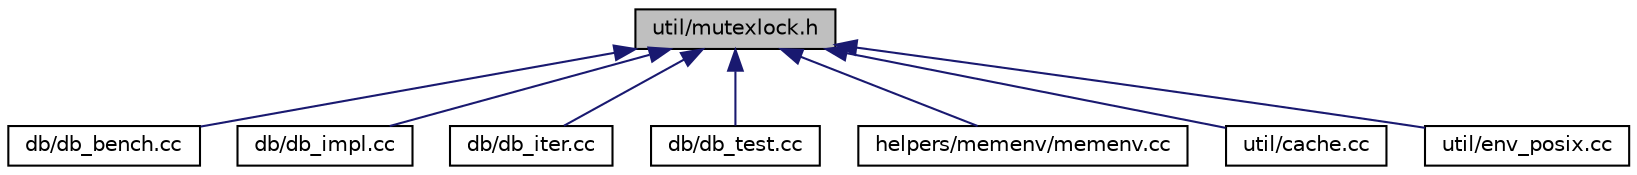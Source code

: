 digraph "util/mutexlock.h"
{
  edge [fontname="Helvetica",fontsize="10",labelfontname="Helvetica",labelfontsize="10"];
  node [fontname="Helvetica",fontsize="10",shape=record];
  Node1 [label="util/mutexlock.h",height=0.2,width=0.4,color="black", fillcolor="grey75", style="filled" fontcolor="black"];
  Node1 -> Node2 [dir="back",color="midnightblue",fontsize="10",style="solid"];
  Node2 [label="db/db_bench.cc",height=0.2,width=0.4,color="black", fillcolor="white", style="filled",URL="$db__bench_8cc.html"];
  Node1 -> Node3 [dir="back",color="midnightblue",fontsize="10",style="solid"];
  Node3 [label="db/db_impl.cc",height=0.2,width=0.4,color="black", fillcolor="white", style="filled",URL="$db__impl_8cc.html"];
  Node1 -> Node4 [dir="back",color="midnightblue",fontsize="10",style="solid"];
  Node4 [label="db/db_iter.cc",height=0.2,width=0.4,color="black", fillcolor="white", style="filled",URL="$db__iter_8cc.html"];
  Node1 -> Node5 [dir="back",color="midnightblue",fontsize="10",style="solid"];
  Node5 [label="db/db_test.cc",height=0.2,width=0.4,color="black", fillcolor="white", style="filled",URL="$db__test_8cc.html"];
  Node1 -> Node6 [dir="back",color="midnightblue",fontsize="10",style="solid"];
  Node6 [label="helpers/memenv/memenv.cc",height=0.2,width=0.4,color="black", fillcolor="white", style="filled",URL="$memenv_8cc.html"];
  Node1 -> Node7 [dir="back",color="midnightblue",fontsize="10",style="solid"];
  Node7 [label="util/cache.cc",height=0.2,width=0.4,color="black", fillcolor="white", style="filled",URL="$cache_8cc.html"];
  Node1 -> Node8 [dir="back",color="midnightblue",fontsize="10",style="solid"];
  Node8 [label="util/env_posix.cc",height=0.2,width=0.4,color="black", fillcolor="white", style="filled",URL="$env__posix_8cc.html"];
}
